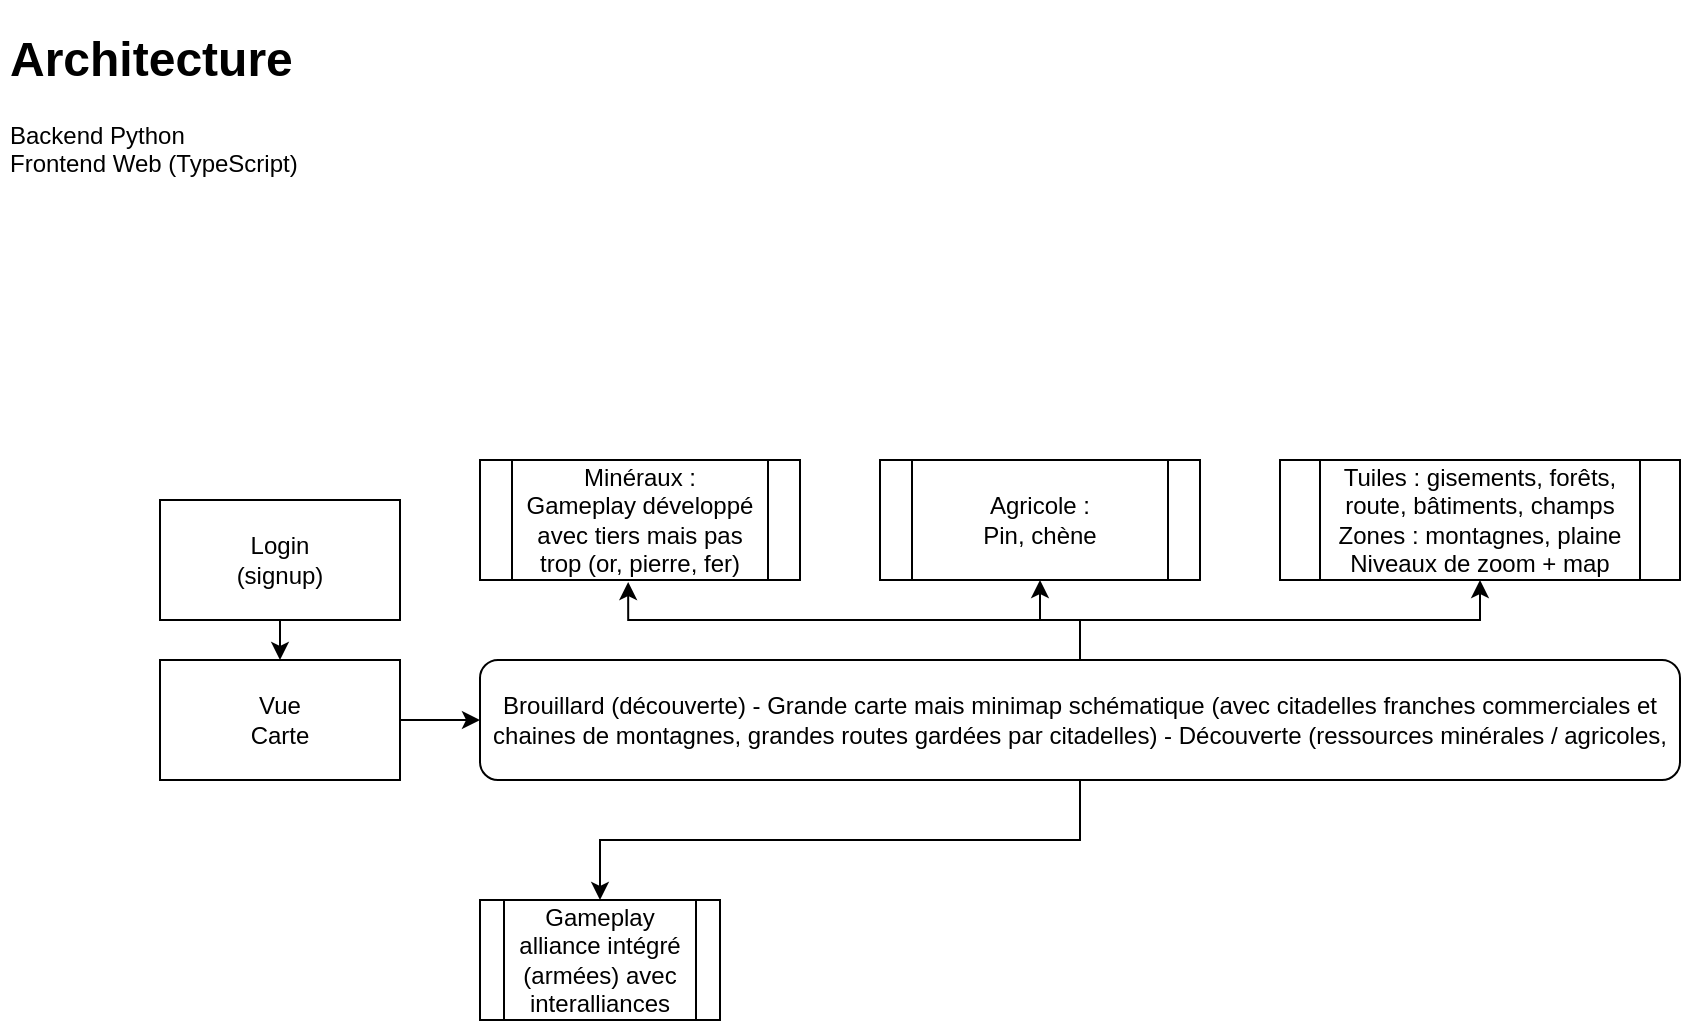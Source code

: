 <mxfile version="22.1.9" type="device">
  <diagram name="Page-1" id="xe75f0N5k2HlHydIHAzZ">
    <mxGraphModel dx="1114" dy="1998" grid="1" gridSize="10" guides="1" tooltips="1" connect="1" arrows="1" fold="1" page="1" pageScale="1" pageWidth="850" pageHeight="1100" math="0" shadow="0">
      <root>
        <mxCell id="0" />
        <mxCell id="1" parent="0" />
        <mxCell id="6KGMSiI3Xrq3x6NVxnmn-2" value="&lt;h1&gt;Architecture&lt;/h1&gt;&lt;p&gt;Backend Python&lt;br&gt;Frontend Web (TypeScript)&lt;br&gt;&lt;br&gt;&lt;/p&gt;" style="text;html=1;strokeColor=none;fillColor=none;spacing=5;spacingTop=-20;whiteSpace=wrap;overflow=hidden;rounded=0;" vertex="1" parent="1">
          <mxGeometry width="190" height="120" as="geometry" />
        </mxCell>
        <mxCell id="6KGMSiI3Xrq3x6NVxnmn-7" style="edgeStyle=orthogonalEdgeStyle;rounded=0;orthogonalLoop=1;jettySize=auto;html=1;exitX=0.5;exitY=1;exitDx=0;exitDy=0;entryX=0.5;entryY=0;entryDx=0;entryDy=0;" edge="1" parent="1" source="6KGMSiI3Xrq3x6NVxnmn-3" target="6KGMSiI3Xrq3x6NVxnmn-5">
          <mxGeometry relative="1" as="geometry" />
        </mxCell>
        <mxCell id="6KGMSiI3Xrq3x6NVxnmn-3" value="&lt;div&gt;Login&lt;/div&gt;&lt;div&gt;(signup)&lt;br&gt;&lt;/div&gt;" style="rounded=0;whiteSpace=wrap;html=1;" vertex="1" parent="1">
          <mxGeometry x="80" y="240" width="120" height="60" as="geometry" />
        </mxCell>
        <mxCell id="6KGMSiI3Xrq3x6NVxnmn-8" style="edgeStyle=orthogonalEdgeStyle;rounded=0;orthogonalLoop=1;jettySize=auto;html=1;exitX=1;exitY=0.5;exitDx=0;exitDy=0;entryX=0;entryY=0.5;entryDx=0;entryDy=0;" edge="1" parent="1" source="6KGMSiI3Xrq3x6NVxnmn-5" target="6KGMSiI3Xrq3x6NVxnmn-6">
          <mxGeometry relative="1" as="geometry" />
        </mxCell>
        <mxCell id="6KGMSiI3Xrq3x6NVxnmn-5" value="&lt;div&gt;Vue&lt;/div&gt;&lt;div&gt;Carte&lt;/div&gt;" style="rounded=0;whiteSpace=wrap;html=1;" vertex="1" parent="1">
          <mxGeometry x="80" y="320" width="120" height="60" as="geometry" />
        </mxCell>
        <mxCell id="6KGMSiI3Xrq3x6NVxnmn-15" style="edgeStyle=orthogonalEdgeStyle;rounded=0;orthogonalLoop=1;jettySize=auto;html=1;exitX=0.5;exitY=0;exitDx=0;exitDy=0;entryX=0.5;entryY=1;entryDx=0;entryDy=0;" edge="1" parent="1" source="6KGMSiI3Xrq3x6NVxnmn-6" target="6KGMSiI3Xrq3x6NVxnmn-11">
          <mxGeometry relative="1" as="geometry" />
        </mxCell>
        <mxCell id="6KGMSiI3Xrq3x6NVxnmn-16" style="edgeStyle=orthogonalEdgeStyle;rounded=0;orthogonalLoop=1;jettySize=auto;html=1;exitX=0.5;exitY=0;exitDx=0;exitDy=0;entryX=0.5;entryY=1;entryDx=0;entryDy=0;" edge="1" parent="1" source="6KGMSiI3Xrq3x6NVxnmn-6" target="6KGMSiI3Xrq3x6NVxnmn-13">
          <mxGeometry relative="1" as="geometry" />
        </mxCell>
        <mxCell id="6KGMSiI3Xrq3x6NVxnmn-18" style="edgeStyle=orthogonalEdgeStyle;rounded=0;orthogonalLoop=1;jettySize=auto;html=1;exitX=0.5;exitY=1;exitDx=0;exitDy=0;entryX=0.5;entryY=0;entryDx=0;entryDy=0;" edge="1" parent="1" source="6KGMSiI3Xrq3x6NVxnmn-6" target="6KGMSiI3Xrq3x6NVxnmn-17">
          <mxGeometry relative="1" as="geometry" />
        </mxCell>
        <mxCell id="6KGMSiI3Xrq3x6NVxnmn-6" value="&lt;div&gt;Brouillard (découverte) - Grande carte mais minimap schématique (avec citadelles franches commerciales et chaines de montagnes, grandes routes gardées par citadelles) - Découverte (ressources minérales / agricoles, &lt;br&gt;&lt;/div&gt;" style="rounded=1;whiteSpace=wrap;html=1;" vertex="1" parent="1">
          <mxGeometry x="240" y="320" width="600" height="60" as="geometry" />
        </mxCell>
        <mxCell id="6KGMSiI3Xrq3x6NVxnmn-9" value="&lt;div&gt;Minéraux :&lt;/div&gt;&lt;div&gt;Gameplay développé&lt;/div&gt;&lt;div&gt;avec tiers mais pas trop (or, pierre, fer)&lt;br&gt;&lt;/div&gt;" style="shape=process;whiteSpace=wrap;html=1;backgroundOutline=1;" vertex="1" parent="1">
          <mxGeometry x="240" y="220" width="160" height="60" as="geometry" />
        </mxCell>
        <mxCell id="6KGMSiI3Xrq3x6NVxnmn-11" value="&lt;div&gt;Agricole :&lt;/div&gt;&lt;div&gt;Pin, chène&lt;/div&gt;" style="shape=process;whiteSpace=wrap;html=1;backgroundOutline=1;" vertex="1" parent="1">
          <mxGeometry x="440" y="220" width="160" height="60" as="geometry" />
        </mxCell>
        <mxCell id="6KGMSiI3Xrq3x6NVxnmn-13" value="&lt;div&gt;Tuiles : gisements, forêts, route, bâtiments, champs&lt;br&gt;&lt;/div&gt;&lt;div&gt;Zones : montagnes, plaine&lt;/div&gt;&lt;div&gt;Niveaux de zoom + map&lt;br&gt;&lt;/div&gt;" style="shape=process;whiteSpace=wrap;html=1;backgroundOutline=1;" vertex="1" parent="1">
          <mxGeometry x="640" y="220" width="200" height="60" as="geometry" />
        </mxCell>
        <mxCell id="6KGMSiI3Xrq3x6NVxnmn-14" style="edgeStyle=orthogonalEdgeStyle;rounded=0;orthogonalLoop=1;jettySize=auto;html=1;exitX=0.5;exitY=0;exitDx=0;exitDy=0;entryX=0.463;entryY=1.017;entryDx=0;entryDy=0;entryPerimeter=0;" edge="1" parent="1" source="6KGMSiI3Xrq3x6NVxnmn-6" target="6KGMSiI3Xrq3x6NVxnmn-9">
          <mxGeometry relative="1" as="geometry" />
        </mxCell>
        <mxCell id="6KGMSiI3Xrq3x6NVxnmn-17" value="Gameplay alliance intégré (armées) avec interalliances" style="shape=process;whiteSpace=wrap;html=1;backgroundOutline=1;" vertex="1" parent="1">
          <mxGeometry x="240" y="440" width="120" height="60" as="geometry" />
        </mxCell>
      </root>
    </mxGraphModel>
  </diagram>
</mxfile>
